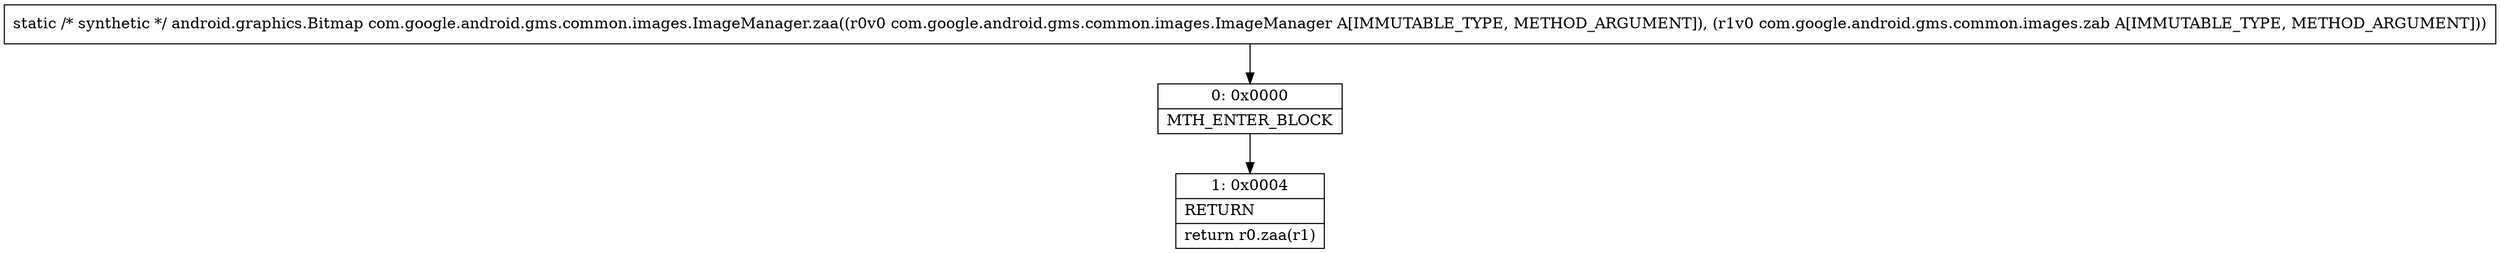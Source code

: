 digraph "CFG forcom.google.android.gms.common.images.ImageManager.zaa(Lcom\/google\/android\/gms\/common\/images\/ImageManager;Lcom\/google\/android\/gms\/common\/images\/zab;)Landroid\/graphics\/Bitmap;" {
Node_0 [shape=record,label="{0\:\ 0x0000|MTH_ENTER_BLOCK\l}"];
Node_1 [shape=record,label="{1\:\ 0x0004|RETURN\l|return r0.zaa(r1)\l}"];
MethodNode[shape=record,label="{static \/* synthetic *\/ android.graphics.Bitmap com.google.android.gms.common.images.ImageManager.zaa((r0v0 com.google.android.gms.common.images.ImageManager A[IMMUTABLE_TYPE, METHOD_ARGUMENT]), (r1v0 com.google.android.gms.common.images.zab A[IMMUTABLE_TYPE, METHOD_ARGUMENT])) }"];
MethodNode -> Node_0;
Node_0 -> Node_1;
}

